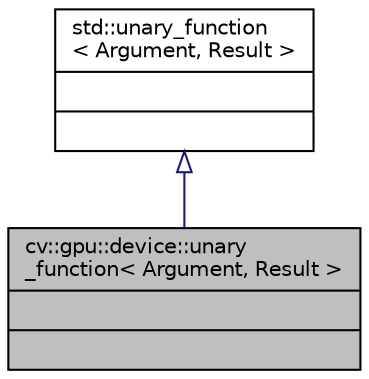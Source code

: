 digraph "cv::gpu::device::unary_function&lt; Argument, Result &gt;"
{
 // LATEX_PDF_SIZE
  edge [fontname="Helvetica",fontsize="10",labelfontname="Helvetica",labelfontsize="10"];
  node [fontname="Helvetica",fontsize="10",shape=record];
  Node1 [label="{cv::gpu::device::unary\l_function\< Argument, Result \>\n||}",height=0.2,width=0.4,color="black", fillcolor="grey75", style="filled", fontcolor="black",tooltip=" "];
  Node2 -> Node1 [dir="back",color="midnightblue",fontsize="10",style="solid",arrowtail="onormal",fontname="Helvetica"];
  Node2 [label="{std::unary_function\l\< Argument, Result \>\n||}",height=0.2,width=0.4,color="black", fillcolor="white", style="filled",tooltip=" "];
}
